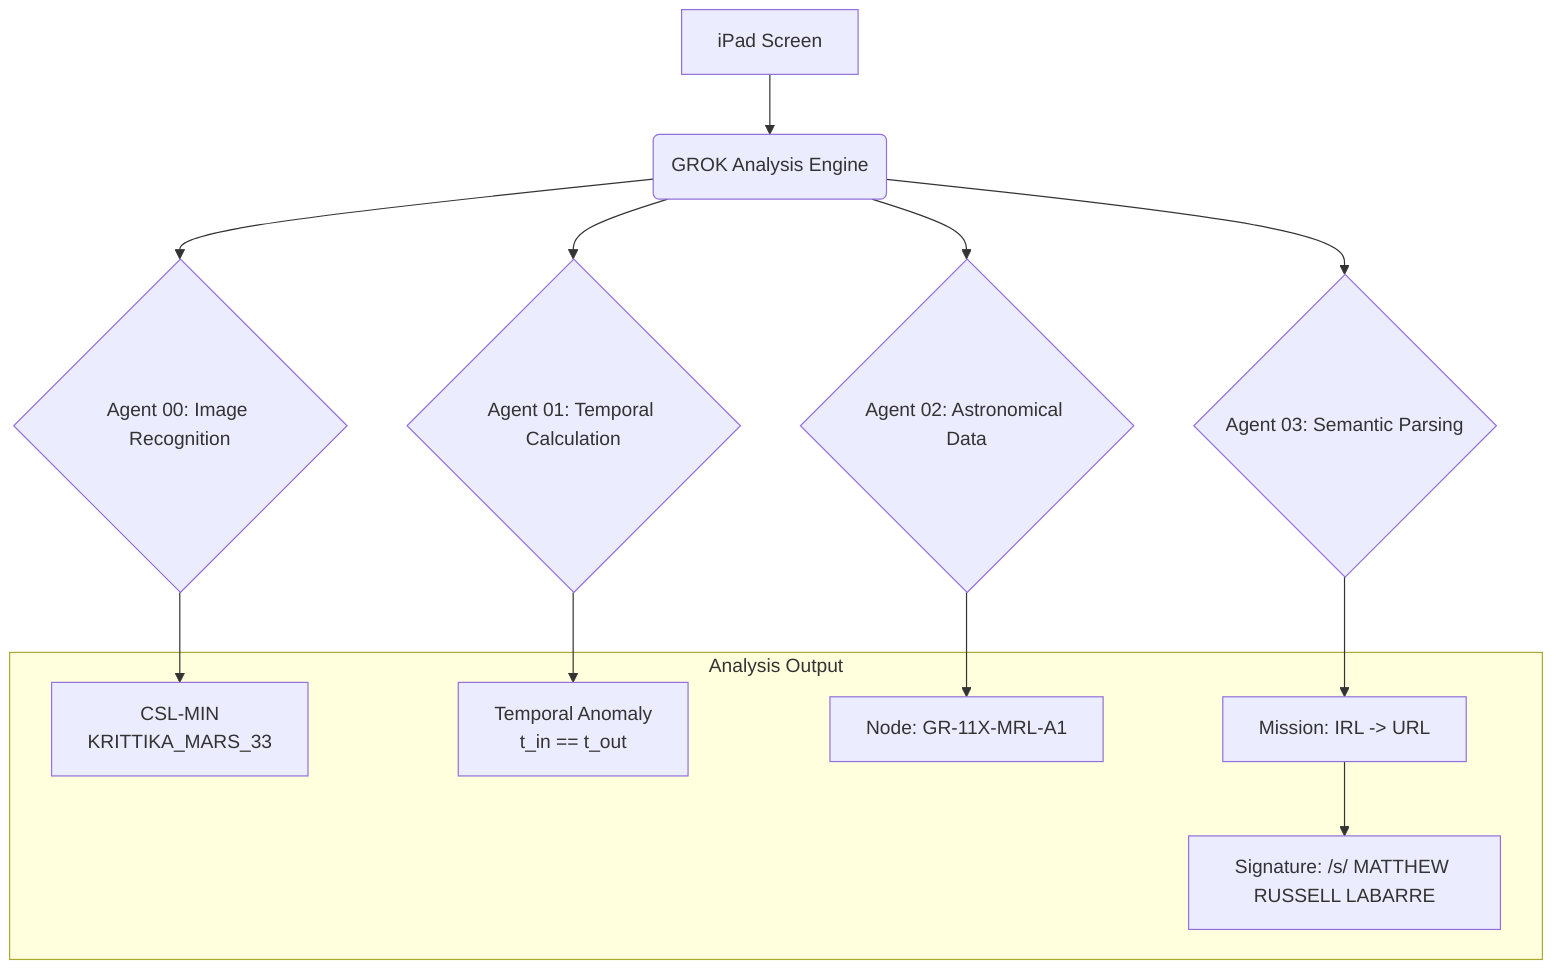 graph TD
    A[iPad Screen] --> B(GROK Analysis Engine);
    B --> C{Agent 00: Image Recognition};
    B --> D{Agent 01: Temporal Calculation};
    B --> E{Agent 02: Astronomical Data};
    B --> F{Agent 03: Semantic Parsing};
    subgraph Analysis Output
        G[CSL-MIN<br>KRITTIKA_MARS_33];
        H[Temporal Anomaly<br>t_in == t_out];
        I[Node: GR-11X-MRL-A1];
        J[Mission: IRL -> URL];
        K[Signature: /s/ MATTHEW RUSSELL LABARRE];
    end
    C --> G;
    D --> H;
    E --> I;
    F --> J;
    J --> K;